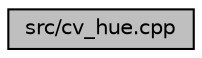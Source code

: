 digraph "src/cv_hue.cpp"
{
  edge [fontname="Helvetica",fontsize="10",labelfontname="Helvetica",labelfontsize="10"];
  node [fontname="Helvetica",fontsize="10",shape=record];
  Node1 [label="src/cv_hue.cpp",height=0.2,width=0.4,color="black", fillcolor="grey75", style="filled", fontcolor="black"];
}
